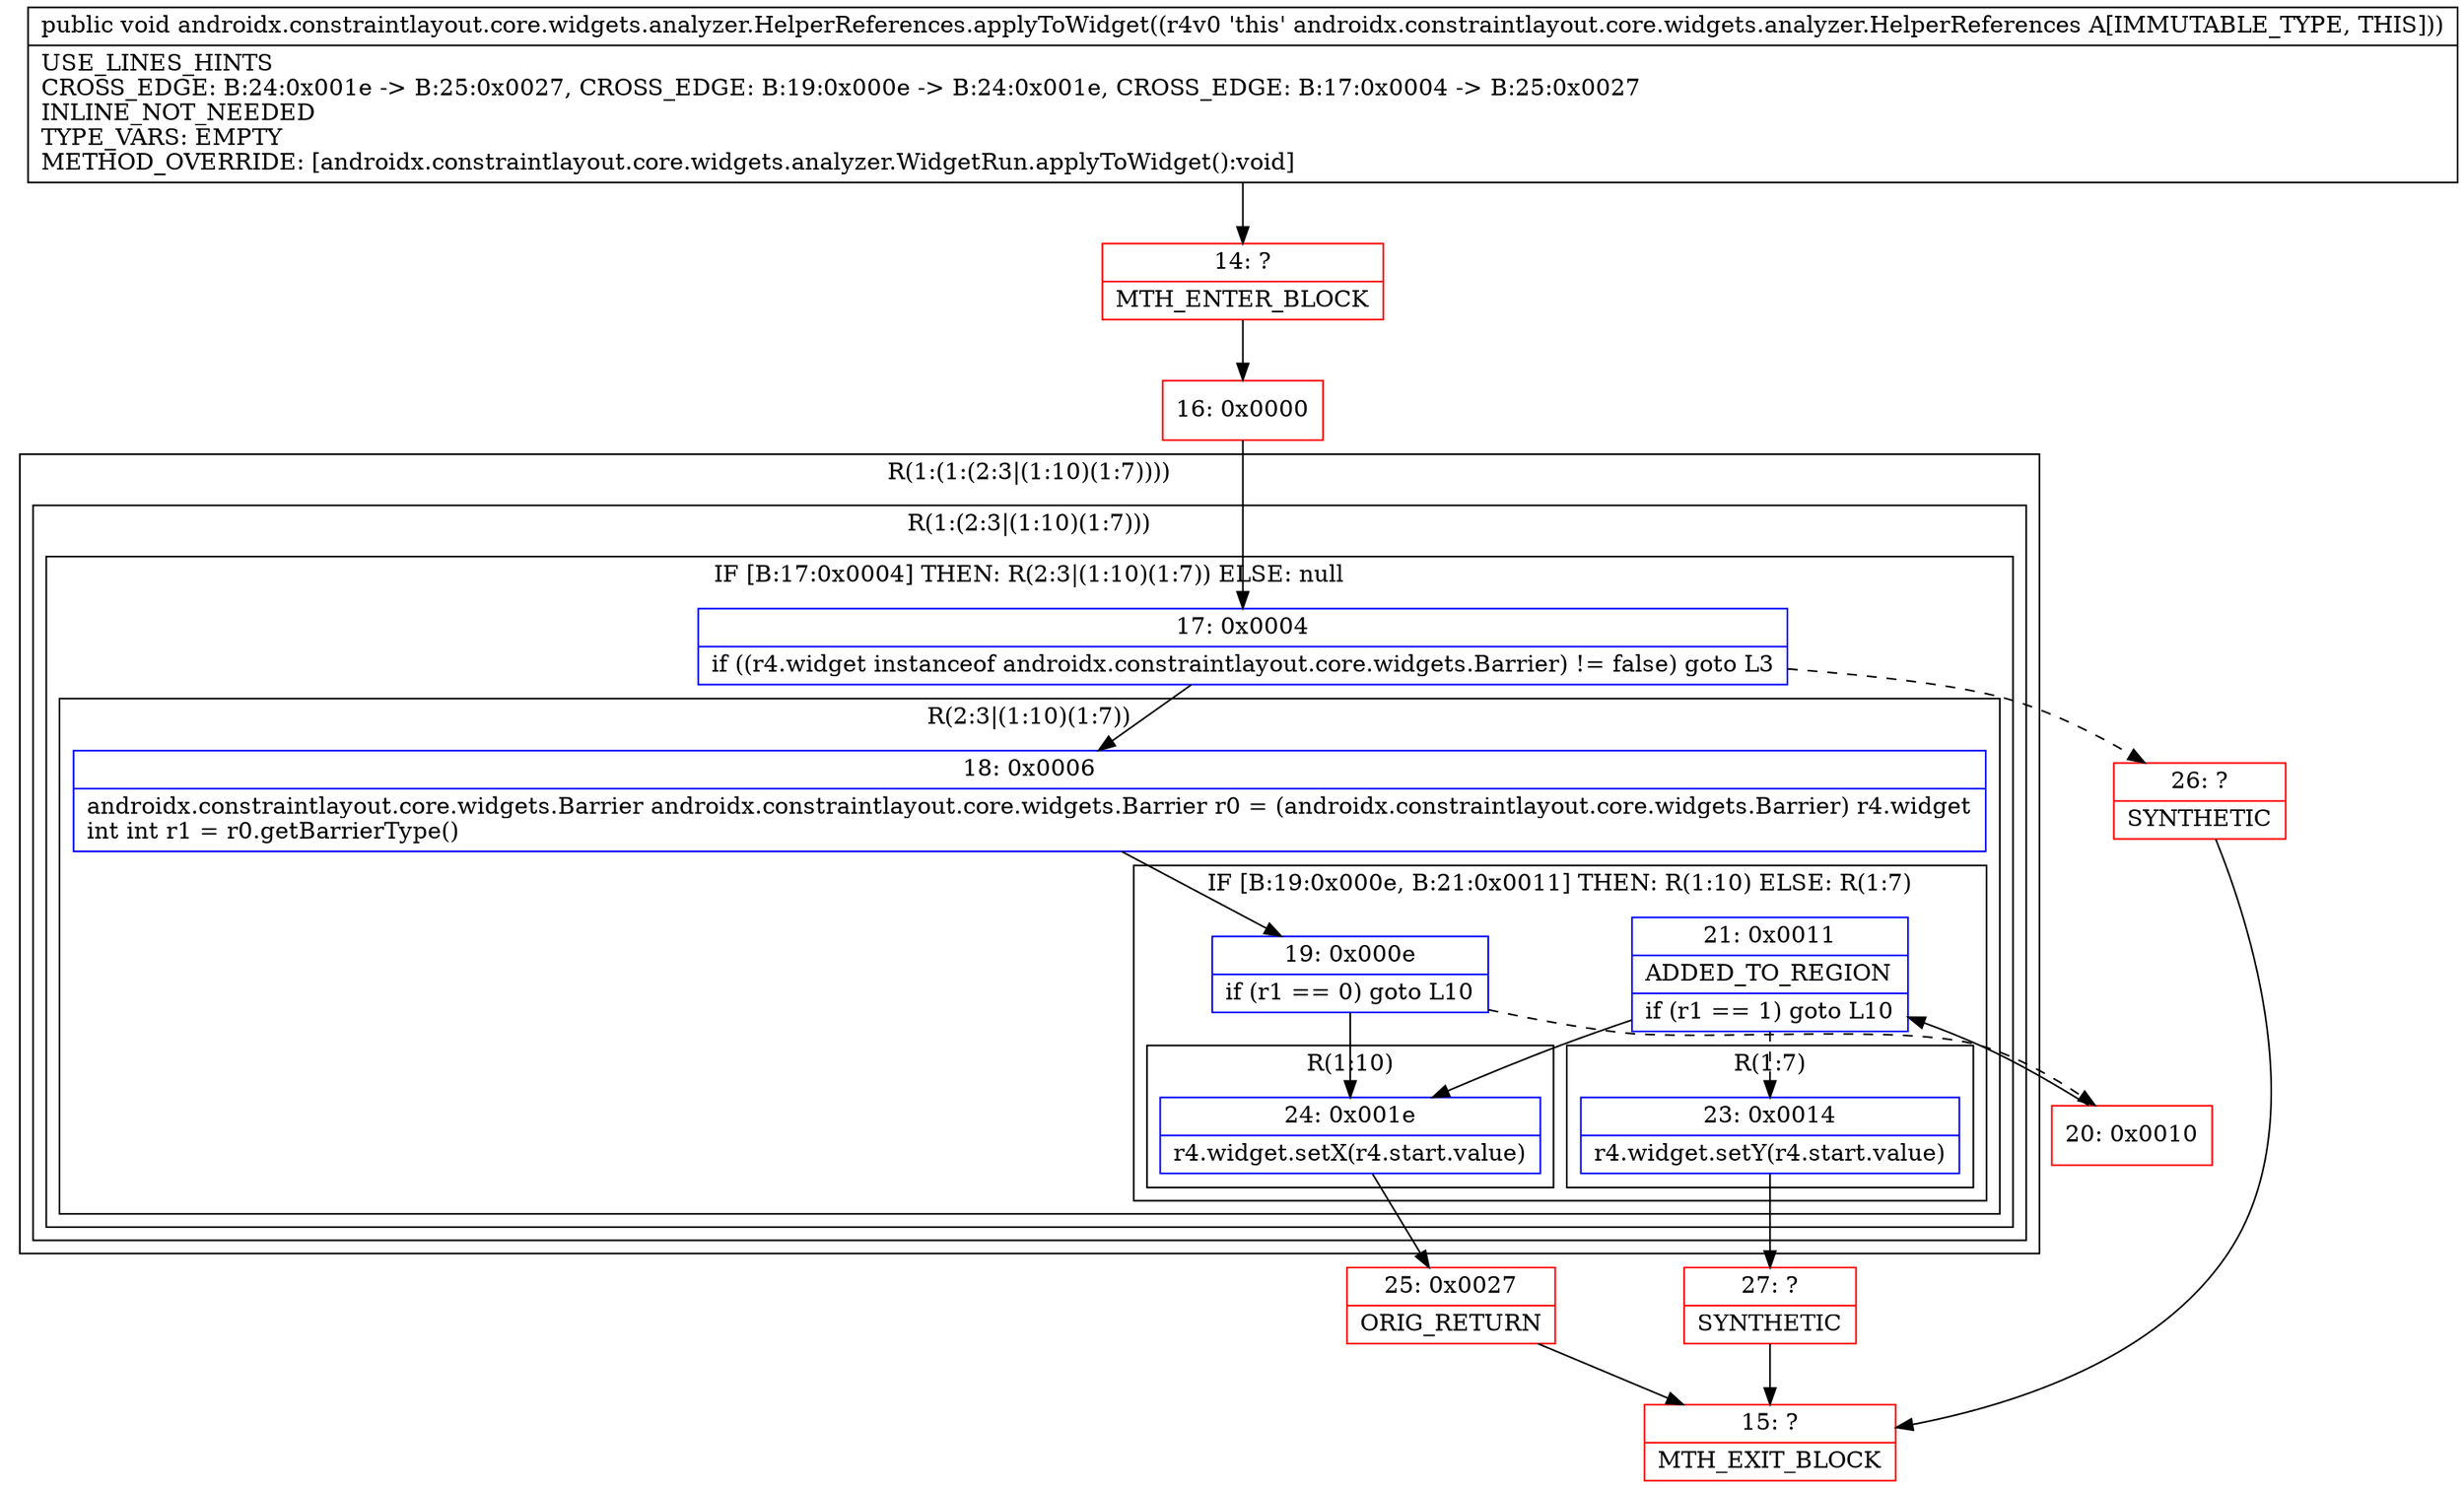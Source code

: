 digraph "CFG forandroidx.constraintlayout.core.widgets.analyzer.HelperReferences.applyToWidget()V" {
subgraph cluster_Region_684922021 {
label = "R(1:(1:(2:3|(1:10)(1:7))))";
node [shape=record,color=blue];
subgraph cluster_Region_1511264578 {
label = "R(1:(2:3|(1:10)(1:7)))";
node [shape=record,color=blue];
subgraph cluster_IfRegion_171854796 {
label = "IF [B:17:0x0004] THEN: R(2:3|(1:10)(1:7)) ELSE: null";
node [shape=record,color=blue];
Node_17 [shape=record,label="{17\:\ 0x0004|if ((r4.widget instanceof androidx.constraintlayout.core.widgets.Barrier) != false) goto L3\l}"];
subgraph cluster_Region_1509532520 {
label = "R(2:3|(1:10)(1:7))";
node [shape=record,color=blue];
Node_18 [shape=record,label="{18\:\ 0x0006|androidx.constraintlayout.core.widgets.Barrier androidx.constraintlayout.core.widgets.Barrier r0 = (androidx.constraintlayout.core.widgets.Barrier) r4.widget\lint int r1 = r0.getBarrierType()\l}"];
subgraph cluster_IfRegion_1465248107 {
label = "IF [B:19:0x000e, B:21:0x0011] THEN: R(1:10) ELSE: R(1:7)";
node [shape=record,color=blue];
Node_19 [shape=record,label="{19\:\ 0x000e|if (r1 == 0) goto L10\l}"];
Node_21 [shape=record,label="{21\:\ 0x0011|ADDED_TO_REGION\l|if (r1 == 1) goto L10\l}"];
subgraph cluster_Region_300276339 {
label = "R(1:10)";
node [shape=record,color=blue];
Node_24 [shape=record,label="{24\:\ 0x001e|r4.widget.setX(r4.start.value)\l}"];
}
subgraph cluster_Region_564363990 {
label = "R(1:7)";
node [shape=record,color=blue];
Node_23 [shape=record,label="{23\:\ 0x0014|r4.widget.setY(r4.start.value)\l}"];
}
}
}
}
}
}
Node_14 [shape=record,color=red,label="{14\:\ ?|MTH_ENTER_BLOCK\l}"];
Node_16 [shape=record,color=red,label="{16\:\ 0x0000}"];
Node_20 [shape=record,color=red,label="{20\:\ 0x0010}"];
Node_27 [shape=record,color=red,label="{27\:\ ?|SYNTHETIC\l}"];
Node_15 [shape=record,color=red,label="{15\:\ ?|MTH_EXIT_BLOCK\l}"];
Node_25 [shape=record,color=red,label="{25\:\ 0x0027|ORIG_RETURN\l}"];
Node_26 [shape=record,color=red,label="{26\:\ ?|SYNTHETIC\l}"];
MethodNode[shape=record,label="{public void androidx.constraintlayout.core.widgets.analyzer.HelperReferences.applyToWidget((r4v0 'this' androidx.constraintlayout.core.widgets.analyzer.HelperReferences A[IMMUTABLE_TYPE, THIS]))  | USE_LINES_HINTS\lCROSS_EDGE: B:24:0x001e \-\> B:25:0x0027, CROSS_EDGE: B:19:0x000e \-\> B:24:0x001e, CROSS_EDGE: B:17:0x0004 \-\> B:25:0x0027\lINLINE_NOT_NEEDED\lTYPE_VARS: EMPTY\lMETHOD_OVERRIDE: [androidx.constraintlayout.core.widgets.analyzer.WidgetRun.applyToWidget():void]\l}"];
MethodNode -> Node_14;Node_17 -> Node_18;
Node_17 -> Node_26[style=dashed];
Node_18 -> Node_19;
Node_19 -> Node_20[style=dashed];
Node_19 -> Node_24;
Node_21 -> Node_23[style=dashed];
Node_21 -> Node_24;
Node_24 -> Node_25;
Node_23 -> Node_27;
Node_14 -> Node_16;
Node_16 -> Node_17;
Node_20 -> Node_21;
Node_27 -> Node_15;
Node_25 -> Node_15;
Node_26 -> Node_15;
}


